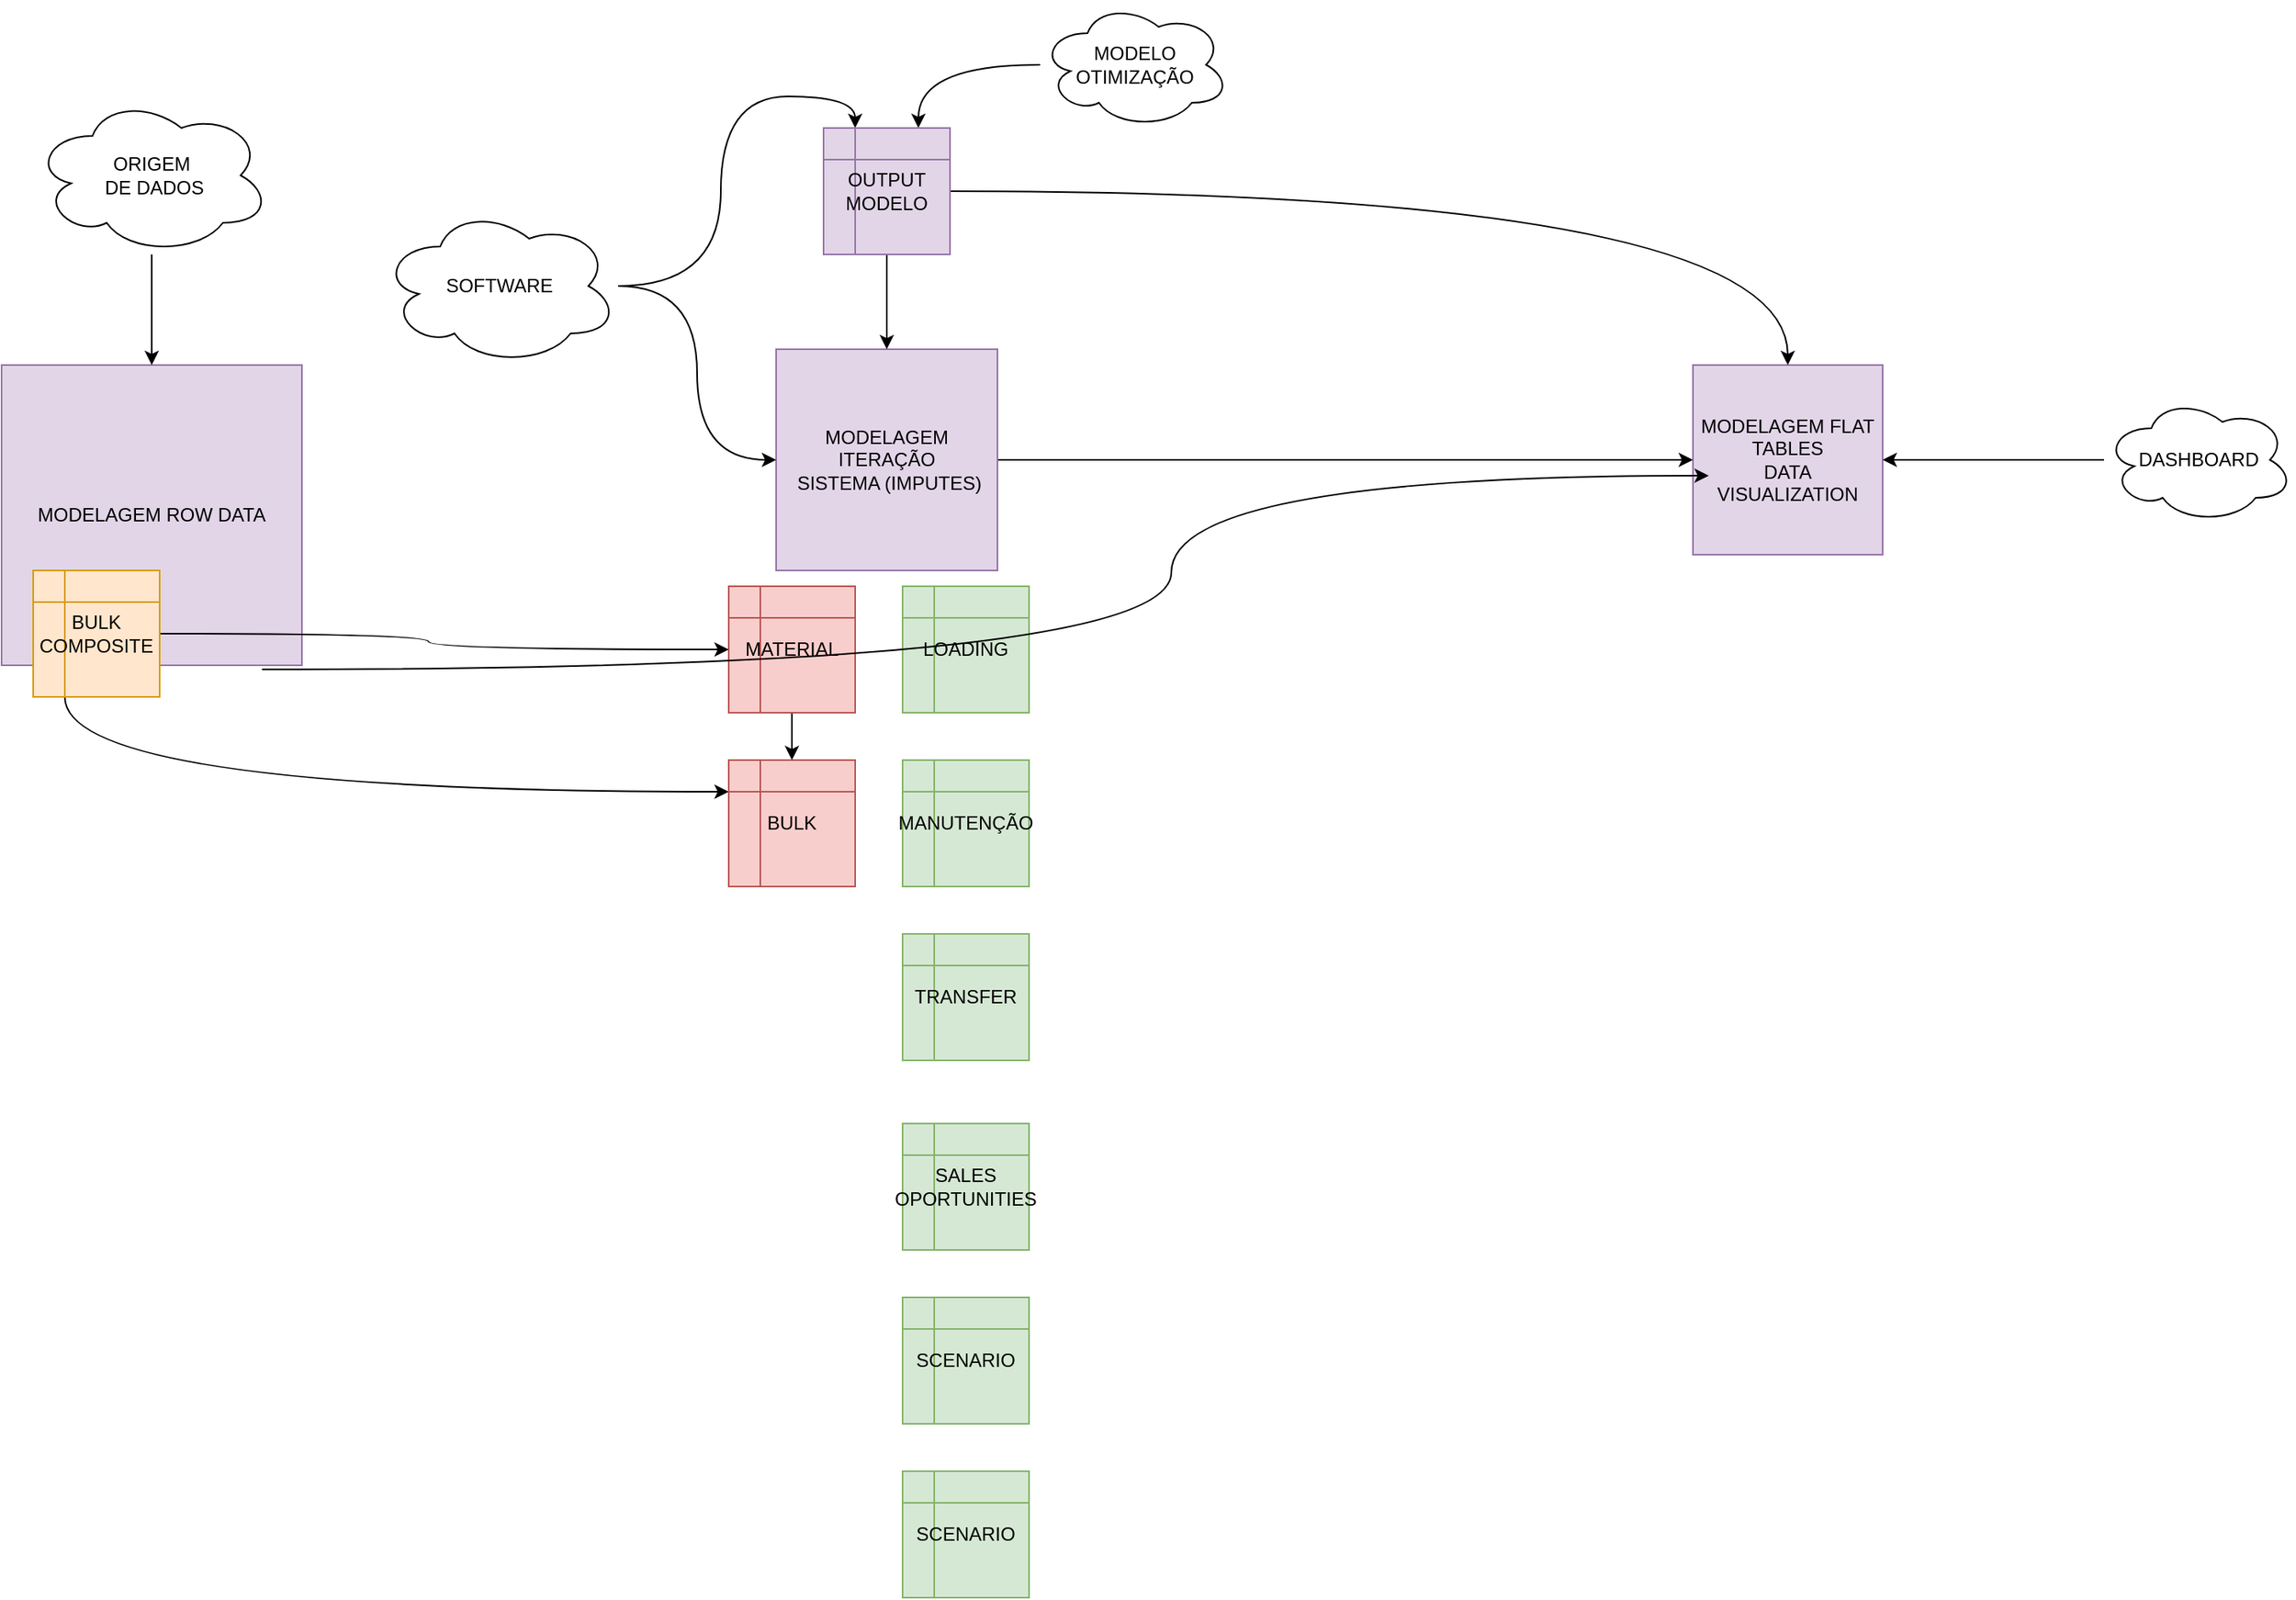 <mxfile version="18.0.6" type="device"><diagram id="ZX4mDB-PLo56dVp7z9y0" name="Página-1"><mxGraphModel dx="2234" dy="1540" grid="1" gridSize="10" guides="1" tooltips="1" connect="1" arrows="1" fold="1" page="1" pageScale="1" pageWidth="827" pageHeight="1169" math="0" shadow="0"><root><mxCell id="0"/><mxCell id="1" parent="0"/><mxCell id="9atg3k93g1qrC3DPO561-1" value="MODELAGEM FLAT TABLES&lt;br&gt;DATA VISUALIZATION" style="whiteSpace=wrap;html=1;aspect=fixed;fillColor=#e1d5e7;strokeColor=#9673a6;" vertex="1" parent="1"><mxGeometry x="1120" y="250" width="120" height="120" as="geometry"/></mxCell><mxCell id="9atg3k93g1qrC3DPO561-20" style="edgeStyle=orthogonalEdgeStyle;curved=1;orthogonalLoop=1;jettySize=auto;html=1;entryX=0.25;entryY=0;entryDx=0;entryDy=0;startArrow=none;" edge="1" parent="1" source="9atg3k93g1qrC3DPO561-4" target="9atg3k93g1qrC3DPO561-18"><mxGeometry relative="1" as="geometry"/></mxCell><mxCell id="9atg3k93g1qrC3DPO561-2" value="MODELAGEM ROW DATA" style="whiteSpace=wrap;html=1;aspect=fixed;fillColor=#e1d5e7;strokeColor=#9673a6;" vertex="1" parent="1"><mxGeometry x="50" y="250" width="190" height="190" as="geometry"/></mxCell><mxCell id="9atg3k93g1qrC3DPO561-11" style="edgeStyle=orthogonalEdgeStyle;rounded=0;orthogonalLoop=1;jettySize=auto;html=1;" edge="1" parent="1" source="9atg3k93g1qrC3DPO561-3" target="9atg3k93g1qrC3DPO561-1"><mxGeometry relative="1" as="geometry"/></mxCell><mxCell id="9atg3k93g1qrC3DPO561-3" value="MODELAGEM ITERAÇÃO&lt;br&gt;&amp;nbsp;SISTEMA (IMPUTES)" style="whiteSpace=wrap;html=1;aspect=fixed;fillColor=#e1d5e7;strokeColor=#9673a6;" vertex="1" parent="1"><mxGeometry x="540" y="240" width="140" height="140" as="geometry"/></mxCell><mxCell id="9atg3k93g1qrC3DPO561-10" style="edgeStyle=orthogonalEdgeStyle;orthogonalLoop=1;jettySize=auto;html=1;curved=1;" edge="1" parent="1" source="9atg3k93g1qrC3DPO561-4" target="9atg3k93g1qrC3DPO561-3"><mxGeometry relative="1" as="geometry"/></mxCell><mxCell id="9atg3k93g1qrC3DPO561-23" style="edgeStyle=orthogonalEdgeStyle;curved=1;orthogonalLoop=1;jettySize=auto;html=1;" edge="1" parent="1" source="9atg3k93g1qrC3DPO561-5" target="9atg3k93g1qrC3DPO561-1"><mxGeometry relative="1" as="geometry"/></mxCell><mxCell id="9atg3k93g1qrC3DPO561-5" value="DASHBOARD" style="ellipse;shape=cloud;whiteSpace=wrap;html=1;" vertex="1" parent="1"><mxGeometry x="1380" y="270" width="120" height="80" as="geometry"/></mxCell><mxCell id="9atg3k93g1qrC3DPO561-24" style="edgeStyle=orthogonalEdgeStyle;curved=1;orthogonalLoop=1;jettySize=auto;html=1;entryX=0.75;entryY=0;entryDx=0;entryDy=0;" edge="1" parent="1" source="9atg3k93g1qrC3DPO561-6" target="9atg3k93g1qrC3DPO561-18"><mxGeometry relative="1" as="geometry"/></mxCell><mxCell id="9atg3k93g1qrC3DPO561-6" value="MODELO OTIMIZAÇÃO" style="ellipse;shape=cloud;whiteSpace=wrap;html=1;" vertex="1" parent="1"><mxGeometry x="707" y="20" width="120" height="80" as="geometry"/></mxCell><mxCell id="9atg3k93g1qrC3DPO561-33" style="edgeStyle=orthogonalEdgeStyle;curved=1;orthogonalLoop=1;jettySize=auto;html=1;" edge="1" parent="1" source="9atg3k93g1qrC3DPO561-8" target="9atg3k93g1qrC3DPO561-2"><mxGeometry relative="1" as="geometry"/></mxCell><mxCell id="9atg3k93g1qrC3DPO561-8" value="ORIGEM&lt;br&gt;&amp;nbsp;DE DADOS" style="ellipse;shape=cloud;whiteSpace=wrap;html=1;" vertex="1" parent="1"><mxGeometry x="70" y="80" width="150" height="100" as="geometry"/></mxCell><mxCell id="9atg3k93g1qrC3DPO561-17" value="" style="edgeStyle=orthogonalEdgeStyle;curved=1;orthogonalLoop=1;jettySize=auto;html=1;" edge="1" parent="1" source="9atg3k93g1qrC3DPO561-12" target="9atg3k93g1qrC3DPO561-14"><mxGeometry relative="1" as="geometry"/></mxCell><mxCell id="9atg3k93g1qrC3DPO561-12" value="MATERIAL" style="shape=internalStorage;whiteSpace=wrap;html=1;backgroundOutline=1;fillColor=#f8cecc;strokeColor=#b85450;" vertex="1" parent="1"><mxGeometry x="510" y="390" width="80" height="80" as="geometry"/></mxCell><mxCell id="9atg3k93g1qrC3DPO561-15" style="edgeStyle=orthogonalEdgeStyle;orthogonalLoop=1;jettySize=auto;html=1;curved=1;" edge="1" parent="1" source="9atg3k93g1qrC3DPO561-13" target="9atg3k93g1qrC3DPO561-12"><mxGeometry relative="1" as="geometry"><Array as="points"><mxPoint x="320" y="420"/><mxPoint x="320" y="430"/></Array></mxGeometry></mxCell><mxCell id="9atg3k93g1qrC3DPO561-16" style="edgeStyle=orthogonalEdgeStyle;orthogonalLoop=1;jettySize=auto;html=1;curved=1;" edge="1" parent="1" source="9atg3k93g1qrC3DPO561-13" target="9atg3k93g1qrC3DPO561-14"><mxGeometry relative="1" as="geometry"><Array as="points"><mxPoint x="90" y="520"/></Array></mxGeometry></mxCell><mxCell id="9atg3k93g1qrC3DPO561-13" value="BULK COMPOSITE" style="shape=internalStorage;whiteSpace=wrap;html=1;backgroundOutline=1;fillColor=#ffe6cc;strokeColor=#d79b00;" vertex="1" parent="1"><mxGeometry x="70" y="380" width="80" height="80" as="geometry"/></mxCell><mxCell id="9atg3k93g1qrC3DPO561-14" value="BULK" style="shape=internalStorage;whiteSpace=wrap;html=1;backgroundOutline=1;fillColor=#f8cecc;strokeColor=#b85450;" vertex="1" parent="1"><mxGeometry x="510" y="500" width="80" height="80" as="geometry"/></mxCell><mxCell id="9atg3k93g1qrC3DPO561-21" style="edgeStyle=orthogonalEdgeStyle;curved=1;orthogonalLoop=1;jettySize=auto;html=1;" edge="1" parent="1" source="9atg3k93g1qrC3DPO561-18" target="9atg3k93g1qrC3DPO561-3"><mxGeometry relative="1" as="geometry"/></mxCell><mxCell id="9atg3k93g1qrC3DPO561-32" style="edgeStyle=orthogonalEdgeStyle;curved=1;orthogonalLoop=1;jettySize=auto;html=1;" edge="1" parent="1" source="9atg3k93g1qrC3DPO561-18" target="9atg3k93g1qrC3DPO561-1"><mxGeometry relative="1" as="geometry"/></mxCell><mxCell id="9atg3k93g1qrC3DPO561-18" value="OUTPUT MODELO" style="shape=internalStorage;whiteSpace=wrap;html=1;backgroundOutline=1;fillColor=#e1d5e7;strokeColor=#9673a6;" vertex="1" parent="1"><mxGeometry x="570" y="100" width="80" height="80" as="geometry"/></mxCell><mxCell id="9atg3k93g1qrC3DPO561-22" value="LOADING" style="shape=internalStorage;whiteSpace=wrap;html=1;backgroundOutline=1;fillColor=#d5e8d4;strokeColor=#82b366;" vertex="1" parent="1"><mxGeometry x="620" y="390" width="80" height="80" as="geometry"/></mxCell><mxCell id="9atg3k93g1qrC3DPO561-25" value="MANUTENÇÃO" style="shape=internalStorage;whiteSpace=wrap;html=1;backgroundOutline=1;fillColor=#d5e8d4;strokeColor=#82b366;" vertex="1" parent="1"><mxGeometry x="620" y="500" width="80" height="80" as="geometry"/></mxCell><mxCell id="9atg3k93g1qrC3DPO561-26" value="TRANSFER" style="shape=internalStorage;whiteSpace=wrap;html=1;backgroundOutline=1;fillColor=#d5e8d4;strokeColor=#82b366;" vertex="1" parent="1"><mxGeometry x="620" y="610" width="80" height="80" as="geometry"/></mxCell><mxCell id="9atg3k93g1qrC3DPO561-27" value="SALES&lt;br&gt;OPORTUNITIES" style="shape=internalStorage;whiteSpace=wrap;html=1;backgroundOutline=1;fillColor=#d5e8d4;strokeColor=#82b366;" vertex="1" parent="1"><mxGeometry x="620" y="730" width="80" height="80" as="geometry"/></mxCell><mxCell id="9atg3k93g1qrC3DPO561-28" value="SCENARIO" style="shape=internalStorage;whiteSpace=wrap;html=1;backgroundOutline=1;fillColor=#d5e8d4;strokeColor=#82b366;" vertex="1" parent="1"><mxGeometry x="620" y="840" width="80" height="80" as="geometry"/></mxCell><mxCell id="9atg3k93g1qrC3DPO561-29" value="SCENARIO" style="shape=internalStorage;whiteSpace=wrap;html=1;backgroundOutline=1;fillColor=#d5e8d4;strokeColor=#82b366;" vertex="1" parent="1"><mxGeometry x="620" y="950" width="80" height="80" as="geometry"/></mxCell><mxCell id="9atg3k93g1qrC3DPO561-4" value="SOFTWARE" style="ellipse;shape=cloud;whiteSpace=wrap;html=1;" vertex="1" parent="1"><mxGeometry x="290" y="150" width="150" height="100" as="geometry"/></mxCell><mxCell id="9atg3k93g1qrC3DPO561-31" style="edgeStyle=orthogonalEdgeStyle;orthogonalLoop=1;jettySize=auto;html=1;curved=1;exitX=0.867;exitY=1.014;exitDx=0;exitDy=0;exitPerimeter=0;" edge="1" parent="1" source="9atg3k93g1qrC3DPO561-2"><mxGeometry relative="1" as="geometry"><mxPoint x="690" y="320" as="sourcePoint"/><mxPoint x="1130" y="320" as="targetPoint"/><Array as="points"><mxPoint x="790" y="443"/><mxPoint x="790" y="320"/></Array></mxGeometry></mxCell></root></mxGraphModel></diagram></mxfile>
